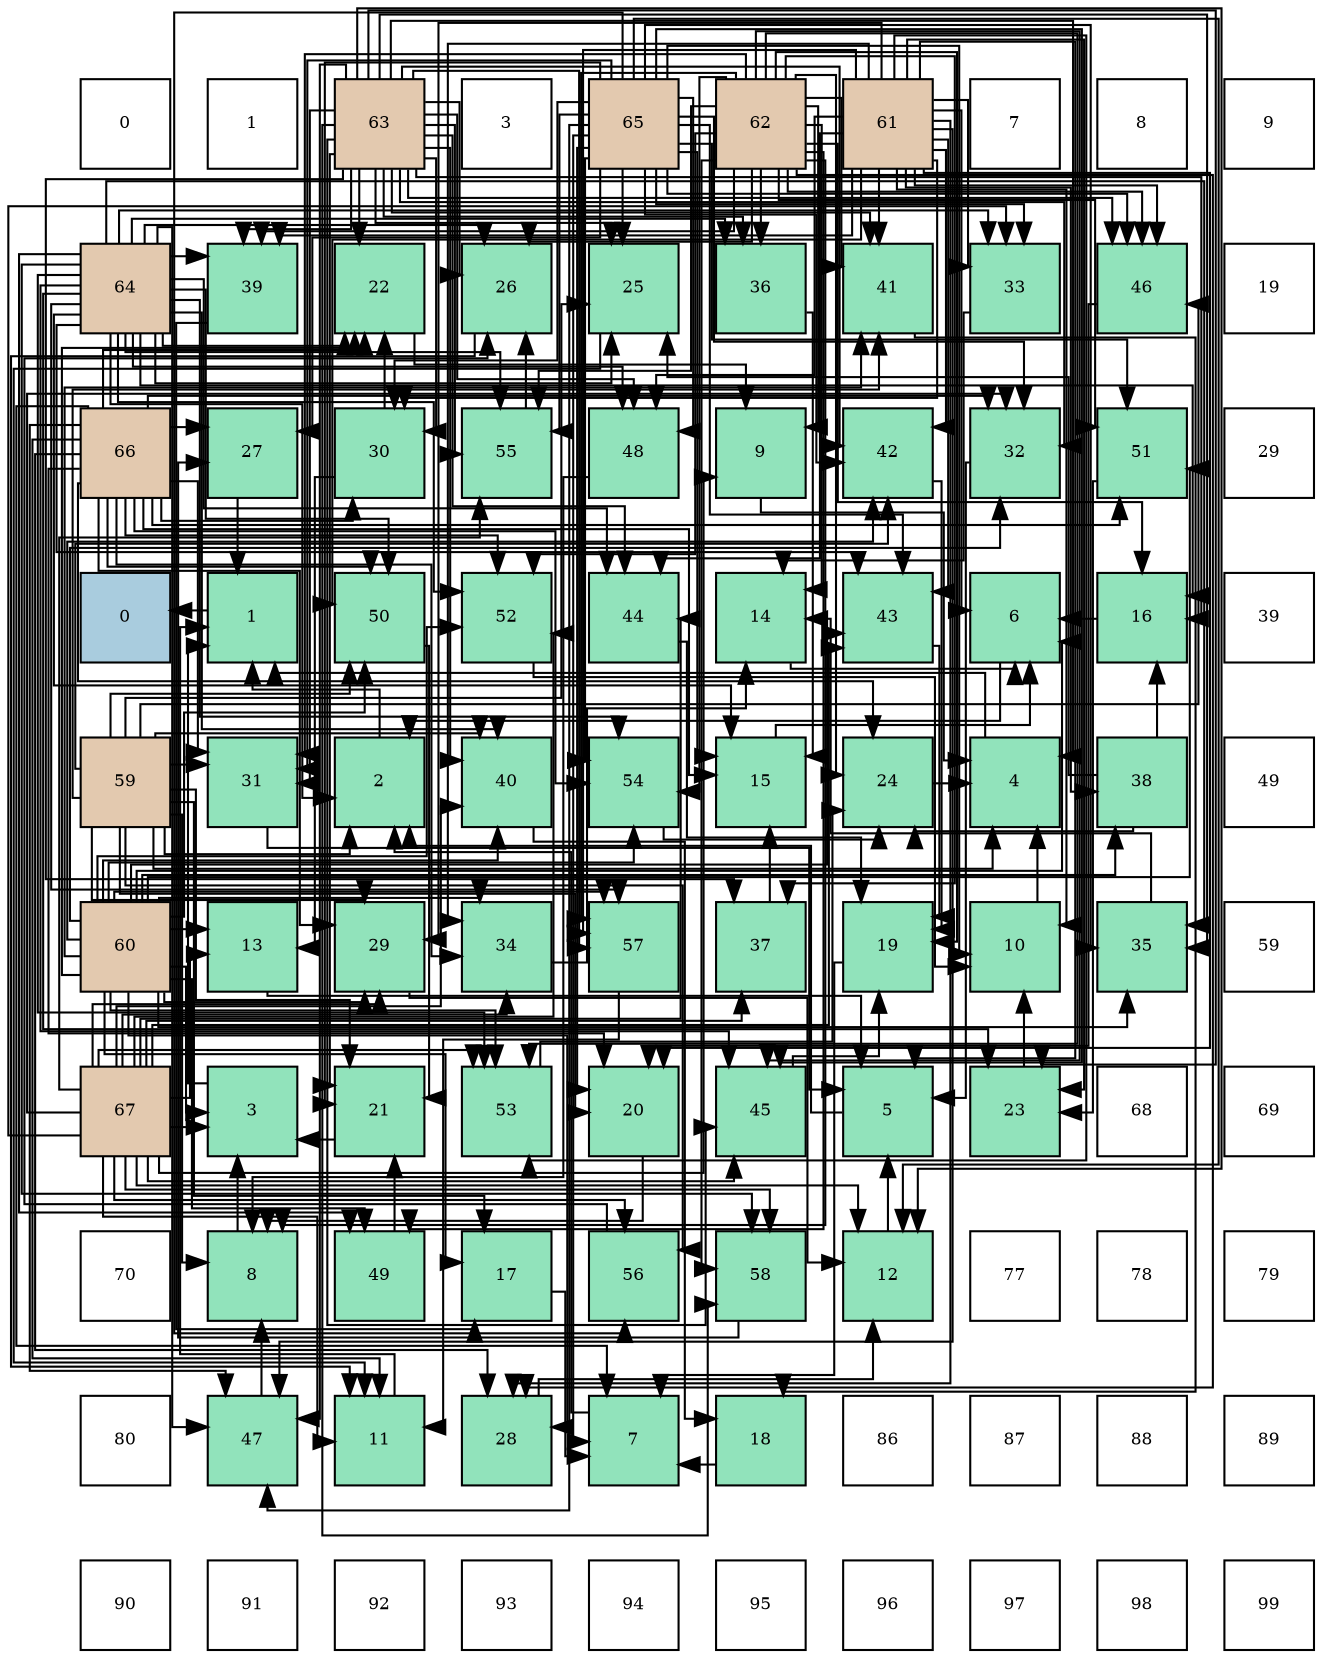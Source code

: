 digraph layout{
 rankdir=TB;
 splines=ortho;
 node [style=filled shape=square fixedsize=true width=0.6];
0[label="0", fontsize=8, fillcolor="#ffffff"];
1[label="1", fontsize=8, fillcolor="#ffffff"];
2[label="63", fontsize=8, fillcolor="#e3c9af"];
3[label="3", fontsize=8, fillcolor="#ffffff"];
4[label="65", fontsize=8, fillcolor="#e3c9af"];
5[label="62", fontsize=8, fillcolor="#e3c9af"];
6[label="61", fontsize=8, fillcolor="#e3c9af"];
7[label="7", fontsize=8, fillcolor="#ffffff"];
8[label="8", fontsize=8, fillcolor="#ffffff"];
9[label="9", fontsize=8, fillcolor="#ffffff"];
10[label="64", fontsize=8, fillcolor="#e3c9af"];
11[label="39", fontsize=8, fillcolor="#91e3bb"];
12[label="22", fontsize=8, fillcolor="#91e3bb"];
13[label="26", fontsize=8, fillcolor="#91e3bb"];
14[label="25", fontsize=8, fillcolor="#91e3bb"];
15[label="36", fontsize=8, fillcolor="#91e3bb"];
16[label="41", fontsize=8, fillcolor="#91e3bb"];
17[label="33", fontsize=8, fillcolor="#91e3bb"];
18[label="46", fontsize=8, fillcolor="#91e3bb"];
19[label="19", fontsize=8, fillcolor="#ffffff"];
20[label="66", fontsize=8, fillcolor="#e3c9af"];
21[label="27", fontsize=8, fillcolor="#91e3bb"];
22[label="30", fontsize=8, fillcolor="#91e3bb"];
23[label="55", fontsize=8, fillcolor="#91e3bb"];
24[label="48", fontsize=8, fillcolor="#91e3bb"];
25[label="9", fontsize=8, fillcolor="#91e3bb"];
26[label="42", fontsize=8, fillcolor="#91e3bb"];
27[label="32", fontsize=8, fillcolor="#91e3bb"];
28[label="51", fontsize=8, fillcolor="#91e3bb"];
29[label="29", fontsize=8, fillcolor="#ffffff"];
30[label="0", fontsize=8, fillcolor="#a9ccde"];
31[label="1", fontsize=8, fillcolor="#91e3bb"];
32[label="50", fontsize=8, fillcolor="#91e3bb"];
33[label="52", fontsize=8, fillcolor="#91e3bb"];
34[label="44", fontsize=8, fillcolor="#91e3bb"];
35[label="14", fontsize=8, fillcolor="#91e3bb"];
36[label="43", fontsize=8, fillcolor="#91e3bb"];
37[label="6", fontsize=8, fillcolor="#91e3bb"];
38[label="16", fontsize=8, fillcolor="#91e3bb"];
39[label="39", fontsize=8, fillcolor="#ffffff"];
40[label="59", fontsize=8, fillcolor="#e3c9af"];
41[label="31", fontsize=8, fillcolor="#91e3bb"];
42[label="2", fontsize=8, fillcolor="#91e3bb"];
43[label="40", fontsize=8, fillcolor="#91e3bb"];
44[label="54", fontsize=8, fillcolor="#91e3bb"];
45[label="15", fontsize=8, fillcolor="#91e3bb"];
46[label="24", fontsize=8, fillcolor="#91e3bb"];
47[label="4", fontsize=8, fillcolor="#91e3bb"];
48[label="38", fontsize=8, fillcolor="#91e3bb"];
49[label="49", fontsize=8, fillcolor="#ffffff"];
50[label="60", fontsize=8, fillcolor="#e3c9af"];
51[label="13", fontsize=8, fillcolor="#91e3bb"];
52[label="29", fontsize=8, fillcolor="#91e3bb"];
53[label="34", fontsize=8, fillcolor="#91e3bb"];
54[label="57", fontsize=8, fillcolor="#91e3bb"];
55[label="37", fontsize=8, fillcolor="#91e3bb"];
56[label="19", fontsize=8, fillcolor="#91e3bb"];
57[label="10", fontsize=8, fillcolor="#91e3bb"];
58[label="35", fontsize=8, fillcolor="#91e3bb"];
59[label="59", fontsize=8, fillcolor="#ffffff"];
60[label="67", fontsize=8, fillcolor="#e3c9af"];
61[label="3", fontsize=8, fillcolor="#91e3bb"];
62[label="21", fontsize=8, fillcolor="#91e3bb"];
63[label="53", fontsize=8, fillcolor="#91e3bb"];
64[label="20", fontsize=8, fillcolor="#91e3bb"];
65[label="45", fontsize=8, fillcolor="#91e3bb"];
66[label="5", fontsize=8, fillcolor="#91e3bb"];
67[label="23", fontsize=8, fillcolor="#91e3bb"];
68[label="68", fontsize=8, fillcolor="#ffffff"];
69[label="69", fontsize=8, fillcolor="#ffffff"];
70[label="70", fontsize=8, fillcolor="#ffffff"];
71[label="8", fontsize=8, fillcolor="#91e3bb"];
72[label="49", fontsize=8, fillcolor="#91e3bb"];
73[label="17", fontsize=8, fillcolor="#91e3bb"];
74[label="56", fontsize=8, fillcolor="#91e3bb"];
75[label="58", fontsize=8, fillcolor="#91e3bb"];
76[label="12", fontsize=8, fillcolor="#91e3bb"];
77[label="77", fontsize=8, fillcolor="#ffffff"];
78[label="78", fontsize=8, fillcolor="#ffffff"];
79[label="79", fontsize=8, fillcolor="#ffffff"];
80[label="80", fontsize=8, fillcolor="#ffffff"];
81[label="47", fontsize=8, fillcolor="#91e3bb"];
82[label="11", fontsize=8, fillcolor="#91e3bb"];
83[label="28", fontsize=8, fillcolor="#91e3bb"];
84[label="7", fontsize=8, fillcolor="#91e3bb"];
85[label="18", fontsize=8, fillcolor="#91e3bb"];
86[label="86", fontsize=8, fillcolor="#ffffff"];
87[label="87", fontsize=8, fillcolor="#ffffff"];
88[label="88", fontsize=8, fillcolor="#ffffff"];
89[label="89", fontsize=8, fillcolor="#ffffff"];
90[label="90", fontsize=8, fillcolor="#ffffff"];
91[label="91", fontsize=8, fillcolor="#ffffff"];
92[label="92", fontsize=8, fillcolor="#ffffff"];
93[label="93", fontsize=8, fillcolor="#ffffff"];
94[label="94", fontsize=8, fillcolor="#ffffff"];
95[label="95", fontsize=8, fillcolor="#ffffff"];
96[label="96", fontsize=8, fillcolor="#ffffff"];
97[label="97", fontsize=8, fillcolor="#ffffff"];
98[label="98", fontsize=8, fillcolor="#ffffff"];
99[label="99", fontsize=8, fillcolor="#ffffff"];
edge [constraint=false, style=vis];31 -> 30;
42 -> 31;
61 -> 31;
47 -> 31;
66 -> 42;
37 -> 42;
84 -> 42;
71 -> 61;
25 -> 47;
57 -> 47;
82 -> 31;
76 -> 66;
51 -> 66;
35 -> 37;
45 -> 37;
38 -> 37;
73 -> 84;
85 -> 84;
56 -> 84;
64 -> 71;
62 -> 61;
12 -> 25;
67 -> 57;
46 -> 47;
14 -> 82;
13 -> 82;
21 -> 31;
83 -> 76;
52 -> 76;
22 -> 51;
22 -> 12;
41 -> 66;
27 -> 66;
17 -> 35;
53 -> 35;
58 -> 35;
15 -> 45;
55 -> 45;
48 -> 38;
48 -> 46;
48 -> 14;
11 -> 73;
43 -> 85;
16 -> 85;
26 -> 56;
36 -> 56;
34 -> 56;
65 -> 56;
18 -> 64;
81 -> 71;
24 -> 71;
72 -> 62;
32 -> 62;
28 -> 67;
33 -> 57;
63 -> 46;
44 -> 46;
23 -> 13;
74 -> 13;
54 -> 82;
75 -> 21;
40 -> 42;
40 -> 47;
40 -> 71;
40 -> 73;
40 -> 64;
40 -> 62;
40 -> 14;
40 -> 52;
40 -> 41;
40 -> 43;
40 -> 16;
40 -> 26;
40 -> 18;
40 -> 32;
40 -> 74;
50 -> 61;
50 -> 37;
50 -> 51;
50 -> 73;
50 -> 12;
50 -> 83;
50 -> 52;
50 -> 27;
50 -> 53;
50 -> 58;
50 -> 48;
50 -> 43;
50 -> 16;
50 -> 26;
50 -> 36;
50 -> 72;
50 -> 32;
50 -> 28;
50 -> 33;
50 -> 63;
50 -> 44;
50 -> 54;
6 -> 66;
6 -> 37;
6 -> 57;
6 -> 64;
6 -> 67;
6 -> 83;
6 -> 52;
6 -> 22;
6 -> 17;
6 -> 53;
6 -> 48;
6 -> 11;
6 -> 16;
6 -> 26;
6 -> 36;
6 -> 34;
6 -> 18;
6 -> 81;
6 -> 24;
6 -> 32;
6 -> 63;
6 -> 54;
5 -> 71;
5 -> 25;
5 -> 35;
5 -> 38;
5 -> 56;
5 -> 46;
5 -> 13;
5 -> 83;
5 -> 41;
5 -> 15;
5 -> 55;
5 -> 11;
5 -> 16;
5 -> 65;
5 -> 18;
5 -> 72;
5 -> 28;
5 -> 33;
5 -> 63;
5 -> 44;
5 -> 23;
5 -> 54;
5 -> 75;
2 -> 47;
2 -> 76;
2 -> 38;
2 -> 62;
2 -> 12;
2 -> 67;
2 -> 14;
2 -> 13;
2 -> 22;
2 -> 41;
2 -> 27;
2 -> 58;
2 -> 15;
2 -> 55;
2 -> 11;
2 -> 43;
2 -> 16;
2 -> 26;
2 -> 34;
2 -> 65;
2 -> 18;
2 -> 81;
2 -> 24;
2 -> 23;
2 -> 54;
2 -> 75;
10 -> 42;
10 -> 45;
10 -> 38;
10 -> 12;
10 -> 67;
10 -> 14;
10 -> 13;
10 -> 17;
10 -> 58;
10 -> 15;
10 -> 11;
10 -> 43;
10 -> 36;
10 -> 34;
10 -> 65;
10 -> 81;
10 -> 24;
10 -> 72;
10 -> 32;
10 -> 33;
10 -> 63;
10 -> 44;
10 -> 23;
10 -> 54;
10 -> 75;
4 -> 84;
4 -> 57;
4 -> 76;
4 -> 45;
4 -> 64;
4 -> 62;
4 -> 14;
4 -> 21;
4 -> 22;
4 -> 41;
4 -> 27;
4 -> 17;
4 -> 58;
4 -> 26;
4 -> 36;
4 -> 65;
4 -> 18;
4 -> 81;
4 -> 24;
4 -> 28;
4 -> 44;
4 -> 23;
4 -> 74;
20 -> 84;
20 -> 82;
20 -> 45;
20 -> 64;
20 -> 12;
20 -> 46;
20 -> 21;
20 -> 83;
20 -> 52;
20 -> 22;
20 -> 41;
20 -> 27;
20 -> 53;
20 -> 81;
20 -> 32;
20 -> 28;
20 -> 33;
20 -> 44;
60 -> 61;
60 -> 25;
60 -> 82;
60 -> 76;
60 -> 51;
60 -> 52;
60 -> 27;
60 -> 17;
60 -> 53;
60 -> 55;
60 -> 43;
60 -> 36;
60 -> 34;
60 -> 65;
60 -> 33;
60 -> 63;
60 -> 23;
60 -> 74;
60 -> 75;
edge [constraint=true, style=invis];
0 -> 10 -> 20 -> 30 -> 40 -> 50 -> 60 -> 70 -> 80 -> 90;
1 -> 11 -> 21 -> 31 -> 41 -> 51 -> 61 -> 71 -> 81 -> 91;
2 -> 12 -> 22 -> 32 -> 42 -> 52 -> 62 -> 72 -> 82 -> 92;
3 -> 13 -> 23 -> 33 -> 43 -> 53 -> 63 -> 73 -> 83 -> 93;
4 -> 14 -> 24 -> 34 -> 44 -> 54 -> 64 -> 74 -> 84 -> 94;
5 -> 15 -> 25 -> 35 -> 45 -> 55 -> 65 -> 75 -> 85 -> 95;
6 -> 16 -> 26 -> 36 -> 46 -> 56 -> 66 -> 76 -> 86 -> 96;
7 -> 17 -> 27 -> 37 -> 47 -> 57 -> 67 -> 77 -> 87 -> 97;
8 -> 18 -> 28 -> 38 -> 48 -> 58 -> 68 -> 78 -> 88 -> 98;
9 -> 19 -> 29 -> 39 -> 49 -> 59 -> 69 -> 79 -> 89 -> 99;
rank = same {0 -> 1 -> 2 -> 3 -> 4 -> 5 -> 6 -> 7 -> 8 -> 9};
rank = same {10 -> 11 -> 12 -> 13 -> 14 -> 15 -> 16 -> 17 -> 18 -> 19};
rank = same {20 -> 21 -> 22 -> 23 -> 24 -> 25 -> 26 -> 27 -> 28 -> 29};
rank = same {30 -> 31 -> 32 -> 33 -> 34 -> 35 -> 36 -> 37 -> 38 -> 39};
rank = same {40 -> 41 -> 42 -> 43 -> 44 -> 45 -> 46 -> 47 -> 48 -> 49};
rank = same {50 -> 51 -> 52 -> 53 -> 54 -> 55 -> 56 -> 57 -> 58 -> 59};
rank = same {60 -> 61 -> 62 -> 63 -> 64 -> 65 -> 66 -> 67 -> 68 -> 69};
rank = same {70 -> 71 -> 72 -> 73 -> 74 -> 75 -> 76 -> 77 -> 78 -> 79};
rank = same {80 -> 81 -> 82 -> 83 -> 84 -> 85 -> 86 -> 87 -> 88 -> 89};
rank = same {90 -> 91 -> 92 -> 93 -> 94 -> 95 -> 96 -> 97 -> 98 -> 99};
}